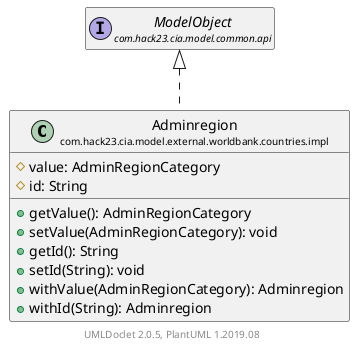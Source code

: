 @startuml
    set namespaceSeparator none
    hide empty fields
    hide empty methods

    class "<size:14>Adminregion\n<size:10>com.hack23.cia.model.external.worldbank.countries.impl" as com.hack23.cia.model.external.worldbank.countries.impl.Adminregion [[Adminregion.html]] {
        #value: AdminRegionCategory
        #id: String
        +getValue(): AdminRegionCategory
        +setValue(AdminRegionCategory): void
        +getId(): String
        +setId(String): void
        +withValue(AdminRegionCategory): Adminregion
        +withId(String): Adminregion
    }

    interface "<size:14>ModelObject\n<size:10>com.hack23.cia.model.common.api" as com.hack23.cia.model.common.api.ModelObject

    com.hack23.cia.model.common.api.ModelObject <|.. com.hack23.cia.model.external.worldbank.countries.impl.Adminregion

    center footer UMLDoclet 2.0.5, PlantUML 1.2019.08
@enduml

